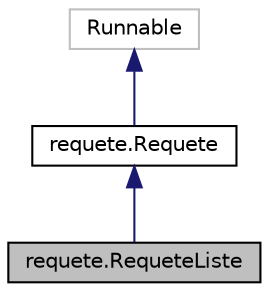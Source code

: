 digraph "requete.RequeteListe"
{
  edge [fontname="Helvetica",fontsize="10",labelfontname="Helvetica",labelfontsize="10"];
  node [fontname="Helvetica",fontsize="10",shape=record];
  Node0 [label="requete.RequeteListe",height=0.2,width=0.4,color="black", fillcolor="grey75", style="filled", fontcolor="black"];
  Node1 -> Node0 [dir="back",color="midnightblue",fontsize="10",style="solid",fontname="Helvetica"];
  Node1 [label="requete.Requete",height=0.2,width=0.4,color="black", fillcolor="white", style="filled",URL="$classrequete_1_1Requete.html",tooltip="classe abstraite définissant une requête d&#39;un client au serveur. "];
  Node2 -> Node1 [dir="back",color="midnightblue",fontsize="10",style="solid",fontname="Helvetica"];
  Node2 [label="Runnable",height=0.2,width=0.4,color="grey75", fillcolor="white", style="filled"];
}
